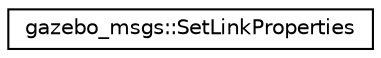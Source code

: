 digraph "Graphical Class Hierarchy"
{
  edge [fontname="Helvetica",fontsize="10",labelfontname="Helvetica",labelfontsize="10"];
  node [fontname="Helvetica",fontsize="10",shape=record];
  rankdir="LR";
  Node1 [label="gazebo_msgs::SetLinkProperties",height=0.2,width=0.4,color="black", fillcolor="white", style="filled",URL="$classgazebo__msgs_1_1_set_link_properties.html"];
}
